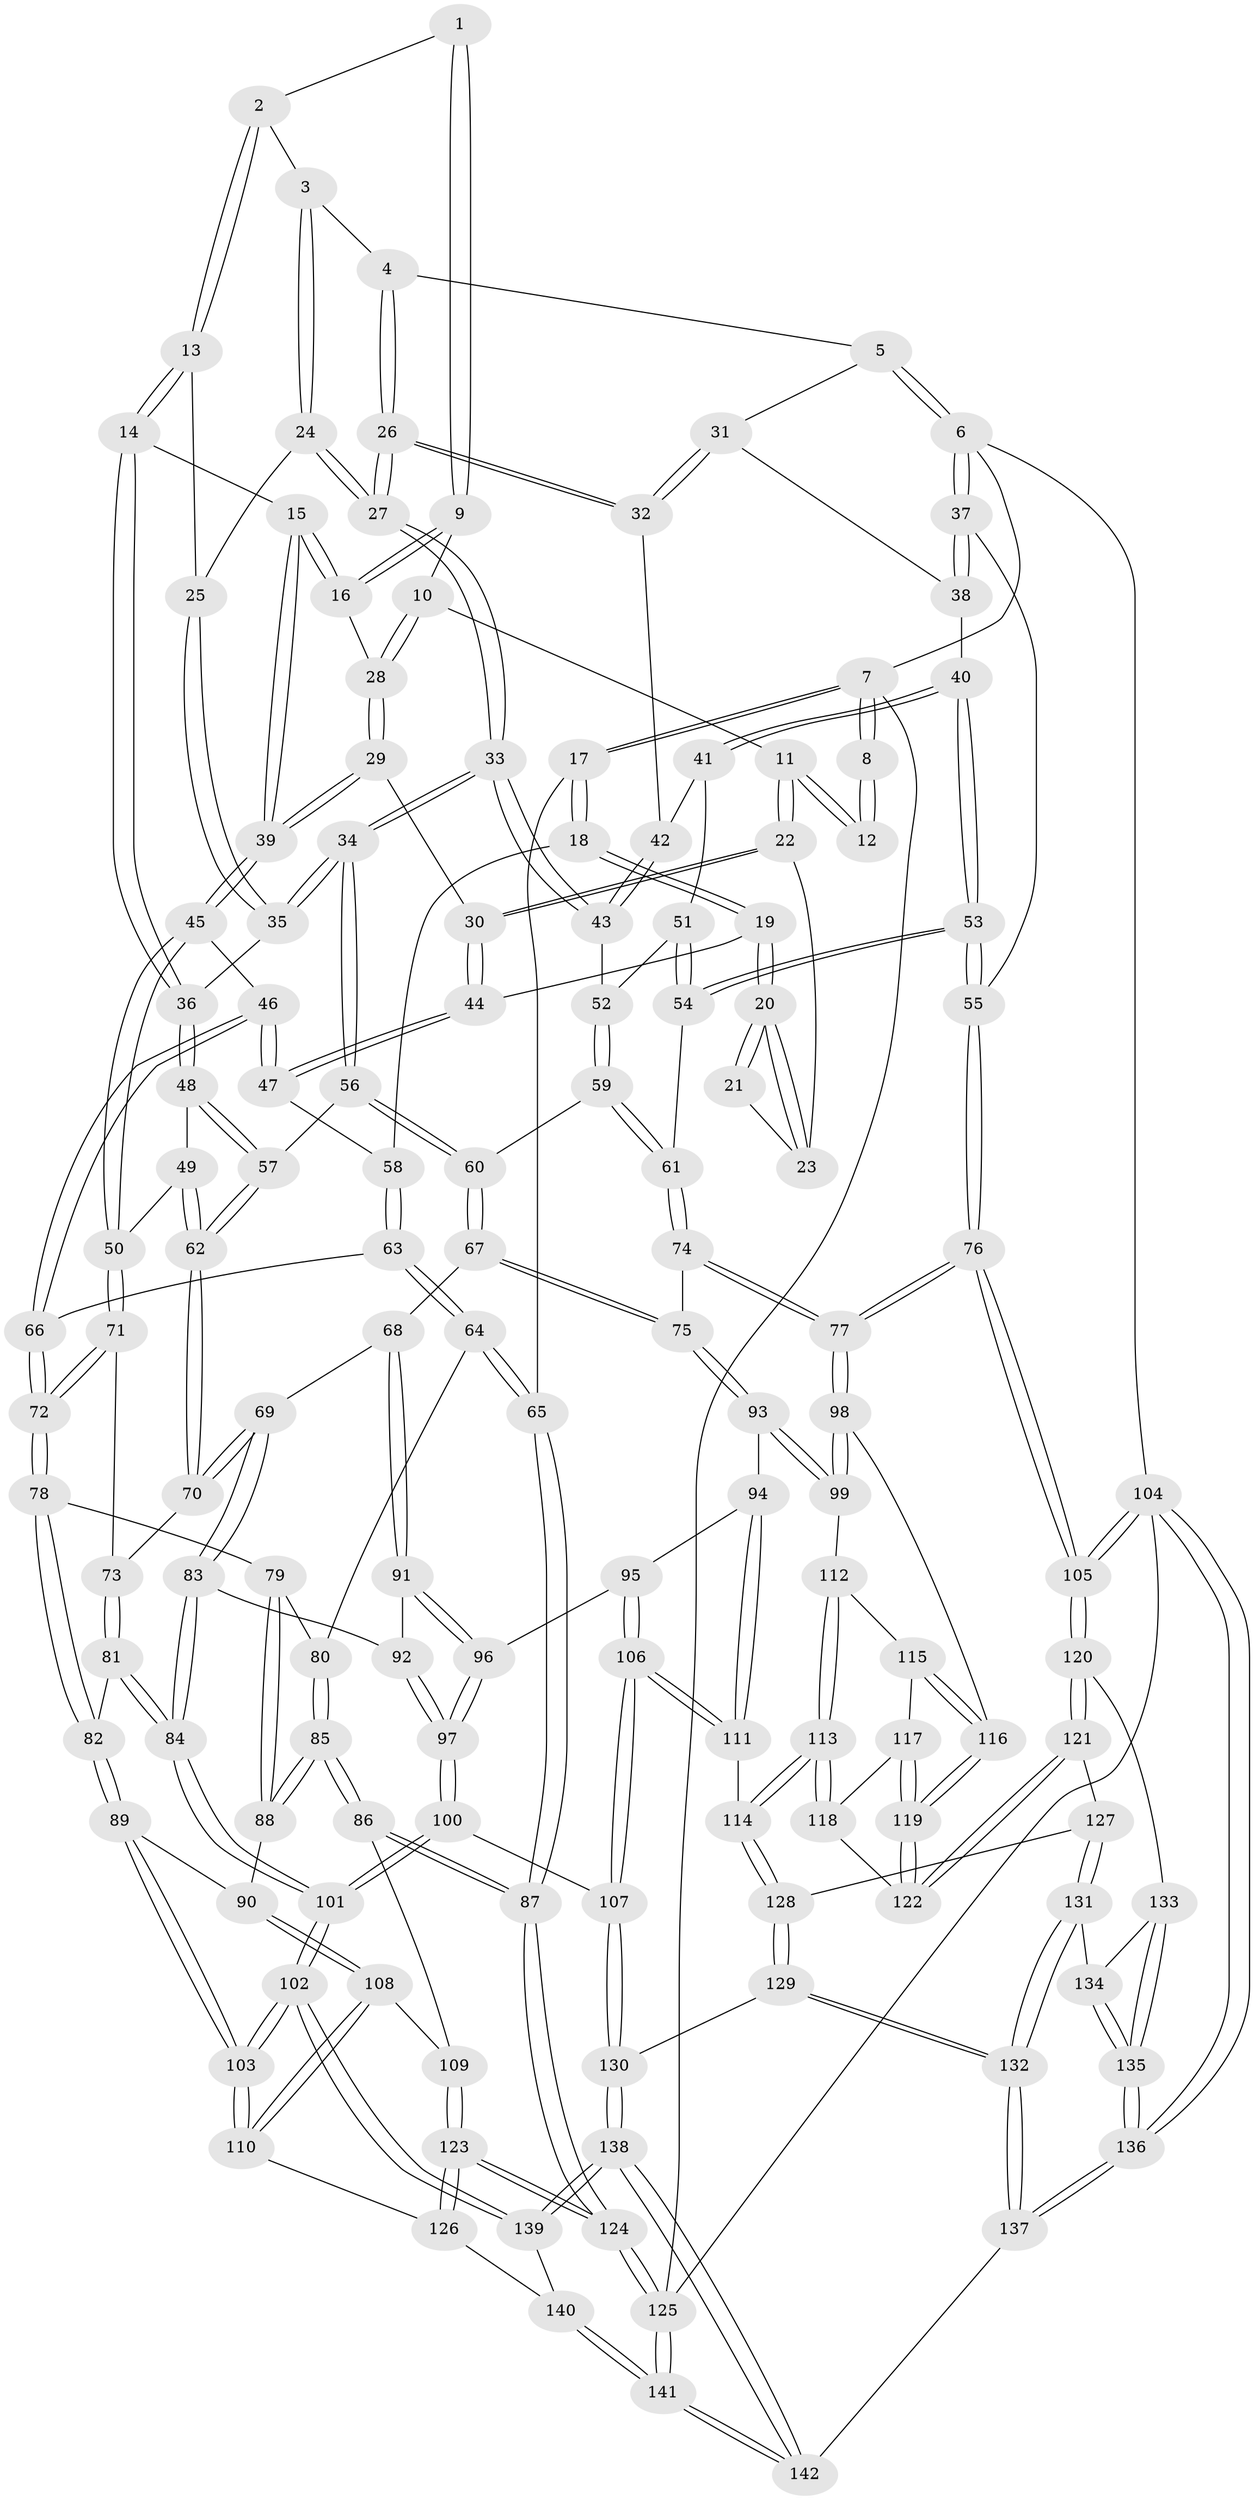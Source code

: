 // coarse degree distribution, {2: 0.11627906976744186, 3: 0.6046511627906976, 5: 0.09302325581395349, 4: 0.18604651162790697}
// Generated by graph-tools (version 1.1) at 2025/54/03/04/25 22:54:11]
// undirected, 142 vertices, 352 edges
graph export_dot {
  node [color=gray90,style=filled];
  1 [pos="+0.38088466251614456+0"];
  2 [pos="+0.47392147999446527+0"];
  3 [pos="+0.681115622741053+0"];
  4 [pos="+0.7205428011717154+0"];
  5 [pos="+0.9958117857203763+0"];
  6 [pos="+1+0"];
  7 [pos="+0+0"];
  8 [pos="+0.04545283747195281+0"];
  9 [pos="+0.34989599562061535+0"];
  10 [pos="+0.22070459722691008+0.05240638313387811"];
  11 [pos="+0.12841091738771845+0"];
  12 [pos="+0.10853580621685673+0"];
  13 [pos="+0.4814895611450968+0.06748940366953109"];
  14 [pos="+0.4103760498229698+0.15758636966056536"];
  15 [pos="+0.36834541644726176+0.15727212783882363"];
  16 [pos="+0.3425820969049735+0.09916038551020802"];
  17 [pos="+0+0.16482456178243446"];
  18 [pos="+0+0.17457300323116157"];
  19 [pos="+0+0.16555702603968064"];
  20 [pos="+0+0.15244332462225954"];
  21 [pos="+0.08743182846837093+0"];
  22 [pos="+0.12622349292981958+0.14217808603683443"];
  23 [pos="+0.06420436524266868+0.14291574611437563"];
  24 [pos="+0.5924067450849174+0.07234684747338167"];
  25 [pos="+0.5300353212256085+0.08755738677453259"];
  26 [pos="+0.7095888664946313+0.12975807040260165"];
  27 [pos="+0.6585492010683072+0.20693723803256836"];
  28 [pos="+0.22595656769182126+0.07611848979886716"];
  29 [pos="+0.17122672443973103+0.16394228700677543"];
  30 [pos="+0.16017112303291398+0.16169211328571745"];
  31 [pos="+0.8837514837636513+0.0699161154853586"];
  32 [pos="+0.845290768599613+0.11692488241220116"];
  33 [pos="+0.6572054002121133+0.21276669282551744"];
  34 [pos="+0.6193560908584917+0.2405739469402222"];
  35 [pos="+0.5577361635988684+0.21443208830113564"];
  36 [pos="+0.47350514762107004+0.20240196399656057"];
  37 [pos="+1+0.17239427836617666"];
  38 [pos="+0.9338644232053881+0.1482773067398891"];
  39 [pos="+0.2743599333345714+0.26121964348411447"];
  40 [pos="+0.9350118240626047+0.23672649860663567"];
  41 [pos="+0.8653565471561863+0.2229657546202708"];
  42 [pos="+0.8438474736497188+0.13432711838790065"];
  43 [pos="+0.7424940323867031+0.24578645654671238"];
  44 [pos="+0.09913331097736039+0.250360362114076"];
  45 [pos="+0.27394501949621003+0.27075623812834787"];
  46 [pos="+0.11873964107945749+0.3307577344300509"];
  47 [pos="+0.10365702052172605+0.30929894531436014"];
  48 [pos="+0.44580657588179873+0.298331869486996"];
  49 [pos="+0.3724557766754979+0.30604235616814957"];
  50 [pos="+0.2824316942497278+0.2879889542644159"];
  51 [pos="+0.8339425227655314+0.24598379624200434"];
  52 [pos="+0.7489123281417188+0.2502710089446828"];
  53 [pos="+1+0.3310115021692874"];
  54 [pos="+0.8728070769687425+0.35314771942929796"];
  55 [pos="+1+0.37590856365703046"];
  56 [pos="+0.6100832316019587+0.2867427684076411"];
  57 [pos="+0.46716158739411867+0.32596973205337626"];
  58 [pos="+0.005410026865110813+0.2684616580451556"];
  59 [pos="+0.7933492065308636+0.37807021256592166"];
  60 [pos="+0.6143059528547535+0.34239874307901536"];
  61 [pos="+0.8056089599735958+0.3925783018503207"];
  62 [pos="+0.45700379629824306+0.4058738743410027"];
  63 [pos="+0.05268059661884354+0.4048772304919759"];
  64 [pos="+0.03854253781895594+0.42336890055802995"];
  65 [pos="+0+0.49359238452502346"];
  66 [pos="+0.10894256722555598+0.3540655278045705"];
  67 [pos="+0.5898085049284153+0.455247264002403"];
  68 [pos="+0.5377524990989516+0.47326446971324704"];
  69 [pos="+0.5279304868894925+0.47101567581213155"];
  70 [pos="+0.4596744323108807+0.43025986674435485"];
  71 [pos="+0.2888353578705256+0.364592127739041"];
  72 [pos="+0.23662354571475042+0.4753571991190106"];
  73 [pos="+0.41955824236830613+0.43420514033224683"];
  74 [pos="+0.7945347465104133+0.45658309974533784"];
  75 [pos="+0.6889784379810142+0.5147196092507199"];
  76 [pos="+1+0.5451912085175585"];
  77 [pos="+0.9759944789824125+0.579380658859012"];
  78 [pos="+0.23512568933360198+0.48624165554240545"];
  79 [pos="+0.18221905388380605+0.5042915231740916"];
  80 [pos="+0.10498611505590581+0.4773680555783614"];
  81 [pos="+0.31374125476381615+0.558181515147452"];
  82 [pos="+0.29124551800809007+0.5477958131940069"];
  83 [pos="+0.3898352045059648+0.5736848581440925"];
  84 [pos="+0.3339539940831874+0.5807618236825676"];
  85 [pos="+0.0388962047218018+0.6140897294159433"];
  86 [pos="+0+0.6230334706135183"];
  87 [pos="+0+0.6194766440108405"];
  88 [pos="+0.11635432341393166+0.616465654560185"];
  89 [pos="+0.2072265968602612+0.6408250724146859"];
  90 [pos="+0.13383494981063612+0.6337479070902274"];
  91 [pos="+0.5266223375249359+0.5566993958716582"];
  92 [pos="+0.4463846991589121+0.6038303963480353"];
  93 [pos="+0.69843748857467+0.5886779546731895"];
  94 [pos="+0.6397872540332356+0.6389820486064217"];
  95 [pos="+0.5987925136484032+0.6463362667581314"];
  96 [pos="+0.5406195903607033+0.6321587855902813"];
  97 [pos="+0.4791462045363967+0.6976133245350151"];
  98 [pos="+0.9420957790897064+0.6064785070868312"];
  99 [pos="+0.7465554799250027+0.6333072263364752"];
  100 [pos="+0.4373319185828047+0.7906561519025659"];
  101 [pos="+0.36260351809832186+0.8295651881703573"];
  102 [pos="+0.3350660723808359+0.8641920345709173"];
  103 [pos="+0.3170429476004678+0.8559542672470272"];
  104 [pos="+1+1"];
  105 [pos="+1+0.7414848700841649"];
  106 [pos="+0.5712738701544426+0.7793048699795144"];
  107 [pos="+0.5532586042784249+0.7925168686725714"];
  108 [pos="+0.14504099853503702+0.7423615733400759"];
  109 [pos="+0.09277898651786451+0.7287406780330908"];
  110 [pos="+0.20351545126792955+0.8277164848427303"];
  111 [pos="+0.650733527849651+0.7489310612024984"];
  112 [pos="+0.7474449559032078+0.6469796399887376"];
  113 [pos="+0.7347317626028026+0.7625184971176934"];
  114 [pos="+0.732198810244584+0.7688391072427393"];
  115 [pos="+0.8151535217661681+0.7002947692489273"];
  116 [pos="+0.9351296271977193+0.6206581655491945"];
  117 [pos="+0.8202725785039939+0.7214755676605373"];
  118 [pos="+0.7940999892835661+0.7370599885651312"];
  119 [pos="+0.8895041187435884+0.7330565525353917"];
  120 [pos="+0.9051888178237414+0.8340020353784318"];
  121 [pos="+0.886885703666481+0.8173556819555989"];
  122 [pos="+0.8871329509829518+0.7713256977607423"];
  123 [pos="+0+0.8727589767385062"];
  124 [pos="+0+0.9051186702933806"];
  125 [pos="+0+1"];
  126 [pos="+0.08130362631115132+0.8562872489331331"];
  127 [pos="+0.7907446608104258+0.8224146606118837"];
  128 [pos="+0.7457593616202873+0.8070732110452766"];
  129 [pos="+0.6724395155258148+0.9073589823639637"];
  130 [pos="+0.6498865101191128+0.8981185971271723"];
  131 [pos="+0.8014741895000164+0.9120429588204227"];
  132 [pos="+0.7236514347550455+1"];
  133 [pos="+0.9060864277015492+0.8571434955235199"];
  134 [pos="+0.8277832308350723+0.9106152808194399"];
  135 [pos="+0.9604058614170728+1"];
  136 [pos="+1+1"];
  137 [pos="+0.7503692629069757+1"];
  138 [pos="+0.3657175791637709+1"];
  139 [pos="+0.33557618361029357+0.8684981847349972"];
  140 [pos="+0.1120025988668628+0.971599739166356"];
  141 [pos="+0+1"];
  142 [pos="+0.37273314434548577+1"];
  1 -- 2;
  1 -- 9;
  1 -- 9;
  2 -- 3;
  2 -- 13;
  2 -- 13;
  3 -- 4;
  3 -- 24;
  3 -- 24;
  4 -- 5;
  4 -- 26;
  4 -- 26;
  5 -- 6;
  5 -- 6;
  5 -- 31;
  6 -- 7;
  6 -- 37;
  6 -- 37;
  6 -- 104;
  7 -- 8;
  7 -- 8;
  7 -- 17;
  7 -- 17;
  7 -- 125;
  8 -- 12;
  8 -- 12;
  9 -- 10;
  9 -- 16;
  9 -- 16;
  10 -- 11;
  10 -- 28;
  10 -- 28;
  11 -- 12;
  11 -- 12;
  11 -- 22;
  11 -- 22;
  13 -- 14;
  13 -- 14;
  13 -- 25;
  14 -- 15;
  14 -- 36;
  14 -- 36;
  15 -- 16;
  15 -- 16;
  15 -- 39;
  15 -- 39;
  16 -- 28;
  17 -- 18;
  17 -- 18;
  17 -- 65;
  18 -- 19;
  18 -- 19;
  18 -- 58;
  19 -- 20;
  19 -- 20;
  19 -- 44;
  20 -- 21;
  20 -- 21;
  20 -- 23;
  20 -- 23;
  21 -- 23;
  22 -- 23;
  22 -- 30;
  22 -- 30;
  24 -- 25;
  24 -- 27;
  24 -- 27;
  25 -- 35;
  25 -- 35;
  26 -- 27;
  26 -- 27;
  26 -- 32;
  26 -- 32;
  27 -- 33;
  27 -- 33;
  28 -- 29;
  28 -- 29;
  29 -- 30;
  29 -- 39;
  29 -- 39;
  30 -- 44;
  30 -- 44;
  31 -- 32;
  31 -- 32;
  31 -- 38;
  32 -- 42;
  33 -- 34;
  33 -- 34;
  33 -- 43;
  33 -- 43;
  34 -- 35;
  34 -- 35;
  34 -- 56;
  34 -- 56;
  35 -- 36;
  36 -- 48;
  36 -- 48;
  37 -- 38;
  37 -- 38;
  37 -- 55;
  38 -- 40;
  39 -- 45;
  39 -- 45;
  40 -- 41;
  40 -- 41;
  40 -- 53;
  40 -- 53;
  41 -- 42;
  41 -- 51;
  42 -- 43;
  42 -- 43;
  43 -- 52;
  44 -- 47;
  44 -- 47;
  45 -- 46;
  45 -- 50;
  45 -- 50;
  46 -- 47;
  46 -- 47;
  46 -- 66;
  46 -- 66;
  47 -- 58;
  48 -- 49;
  48 -- 57;
  48 -- 57;
  49 -- 50;
  49 -- 62;
  49 -- 62;
  50 -- 71;
  50 -- 71;
  51 -- 52;
  51 -- 54;
  51 -- 54;
  52 -- 59;
  52 -- 59;
  53 -- 54;
  53 -- 54;
  53 -- 55;
  53 -- 55;
  54 -- 61;
  55 -- 76;
  55 -- 76;
  56 -- 57;
  56 -- 60;
  56 -- 60;
  57 -- 62;
  57 -- 62;
  58 -- 63;
  58 -- 63;
  59 -- 60;
  59 -- 61;
  59 -- 61;
  60 -- 67;
  60 -- 67;
  61 -- 74;
  61 -- 74;
  62 -- 70;
  62 -- 70;
  63 -- 64;
  63 -- 64;
  63 -- 66;
  64 -- 65;
  64 -- 65;
  64 -- 80;
  65 -- 87;
  65 -- 87;
  66 -- 72;
  66 -- 72;
  67 -- 68;
  67 -- 75;
  67 -- 75;
  68 -- 69;
  68 -- 91;
  68 -- 91;
  69 -- 70;
  69 -- 70;
  69 -- 83;
  69 -- 83;
  70 -- 73;
  71 -- 72;
  71 -- 72;
  71 -- 73;
  72 -- 78;
  72 -- 78;
  73 -- 81;
  73 -- 81;
  74 -- 75;
  74 -- 77;
  74 -- 77;
  75 -- 93;
  75 -- 93;
  76 -- 77;
  76 -- 77;
  76 -- 105;
  76 -- 105;
  77 -- 98;
  77 -- 98;
  78 -- 79;
  78 -- 82;
  78 -- 82;
  79 -- 80;
  79 -- 88;
  79 -- 88;
  80 -- 85;
  80 -- 85;
  81 -- 82;
  81 -- 84;
  81 -- 84;
  82 -- 89;
  82 -- 89;
  83 -- 84;
  83 -- 84;
  83 -- 92;
  84 -- 101;
  84 -- 101;
  85 -- 86;
  85 -- 86;
  85 -- 88;
  85 -- 88;
  86 -- 87;
  86 -- 87;
  86 -- 109;
  87 -- 124;
  87 -- 124;
  88 -- 90;
  89 -- 90;
  89 -- 103;
  89 -- 103;
  90 -- 108;
  90 -- 108;
  91 -- 92;
  91 -- 96;
  91 -- 96;
  92 -- 97;
  92 -- 97;
  93 -- 94;
  93 -- 99;
  93 -- 99;
  94 -- 95;
  94 -- 111;
  94 -- 111;
  95 -- 96;
  95 -- 106;
  95 -- 106;
  96 -- 97;
  96 -- 97;
  97 -- 100;
  97 -- 100;
  98 -- 99;
  98 -- 99;
  98 -- 116;
  99 -- 112;
  100 -- 101;
  100 -- 101;
  100 -- 107;
  101 -- 102;
  101 -- 102;
  102 -- 103;
  102 -- 103;
  102 -- 139;
  102 -- 139;
  103 -- 110;
  103 -- 110;
  104 -- 105;
  104 -- 105;
  104 -- 136;
  104 -- 136;
  104 -- 125;
  105 -- 120;
  105 -- 120;
  106 -- 107;
  106 -- 107;
  106 -- 111;
  106 -- 111;
  107 -- 130;
  107 -- 130;
  108 -- 109;
  108 -- 110;
  108 -- 110;
  109 -- 123;
  109 -- 123;
  110 -- 126;
  111 -- 114;
  112 -- 113;
  112 -- 113;
  112 -- 115;
  113 -- 114;
  113 -- 114;
  113 -- 118;
  113 -- 118;
  114 -- 128;
  114 -- 128;
  115 -- 116;
  115 -- 116;
  115 -- 117;
  116 -- 119;
  116 -- 119;
  117 -- 118;
  117 -- 119;
  117 -- 119;
  118 -- 122;
  119 -- 122;
  119 -- 122;
  120 -- 121;
  120 -- 121;
  120 -- 133;
  121 -- 122;
  121 -- 122;
  121 -- 127;
  123 -- 124;
  123 -- 124;
  123 -- 126;
  123 -- 126;
  124 -- 125;
  124 -- 125;
  125 -- 141;
  125 -- 141;
  126 -- 140;
  127 -- 128;
  127 -- 131;
  127 -- 131;
  128 -- 129;
  128 -- 129;
  129 -- 130;
  129 -- 132;
  129 -- 132;
  130 -- 138;
  130 -- 138;
  131 -- 132;
  131 -- 132;
  131 -- 134;
  132 -- 137;
  132 -- 137;
  133 -- 134;
  133 -- 135;
  133 -- 135;
  134 -- 135;
  134 -- 135;
  135 -- 136;
  135 -- 136;
  136 -- 137;
  136 -- 137;
  137 -- 142;
  138 -- 139;
  138 -- 139;
  138 -- 142;
  138 -- 142;
  139 -- 140;
  140 -- 141;
  140 -- 141;
  141 -- 142;
  141 -- 142;
}
